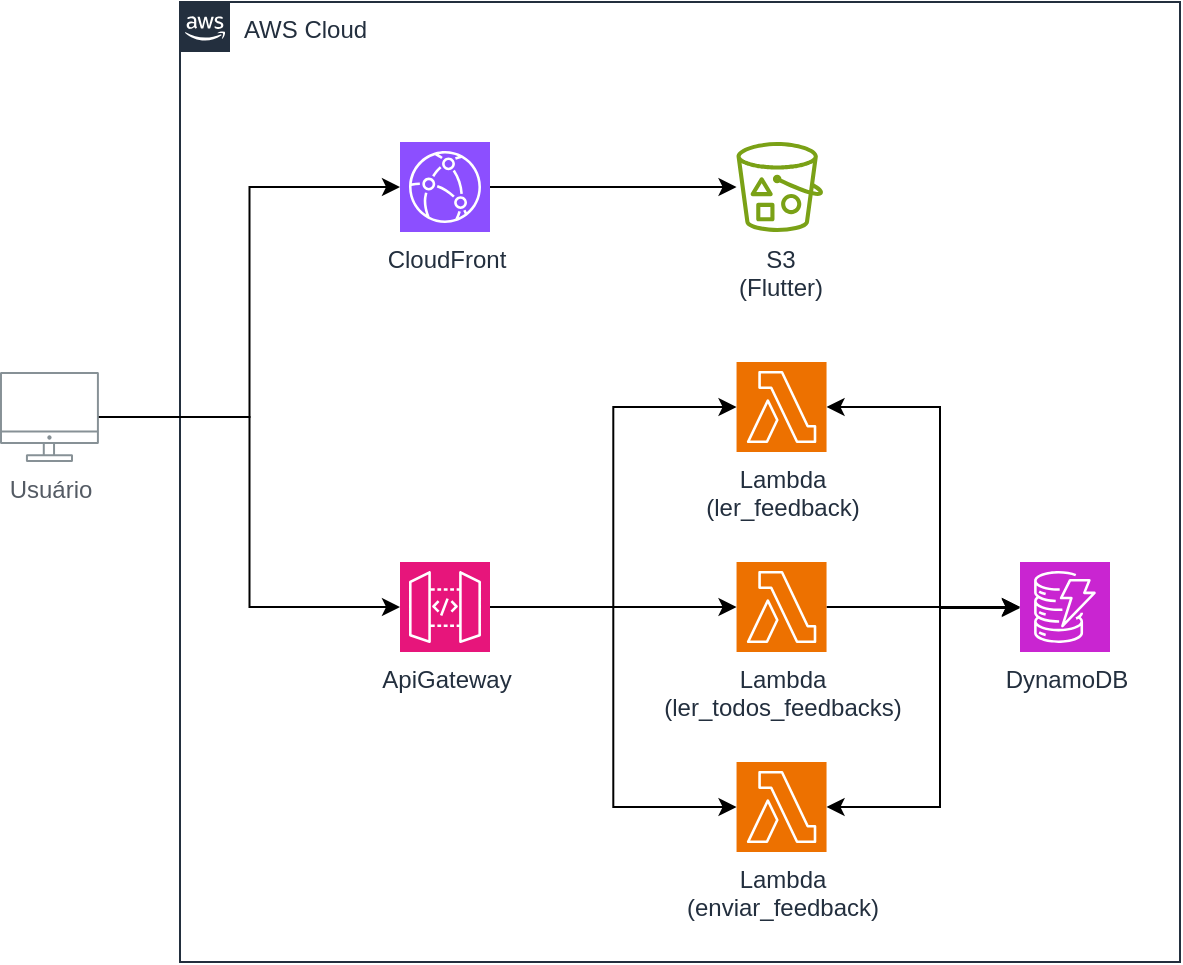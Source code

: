 <mxfile version="22.1.5" type="google">
  <diagram name="Página-1" id="NIw71iqLUoSIaNHsiA6v">
    <mxGraphModel dx="1434" dy="822" grid="0" gridSize="10" guides="1" tooltips="1" connect="1" arrows="1" fold="1" page="1" pageScale="1" pageWidth="827" pageHeight="1169" math="0" shadow="0">
      <root>
        <mxCell id="0" />
        <mxCell id="1" parent="0" />
        <mxCell id="jXrsaV16BRQiqqE_KaRA-1" value="AWS Cloud" style="points=[[0,0],[0.25,0],[0.5,0],[0.75,0],[1,0],[1,0.25],[1,0.5],[1,0.75],[1,1],[0.75,1],[0.5,1],[0.25,1],[0,1],[0,0.75],[0,0.5],[0,0.25]];outlineConnect=0;gradientColor=none;html=1;whiteSpace=wrap;fontSize=12;fontStyle=0;container=0;pointerEvents=0;collapsible=0;recursiveResize=0;shape=mxgraph.aws4.group;grIcon=mxgraph.aws4.group_aws_cloud_alt;strokeColor=#232F3E;fillColor=none;verticalAlign=top;align=left;spacingLeft=30;fontColor=#232F3E;dashed=0;" vertex="1" parent="1">
          <mxGeometry x="210" y="400" width="500" height="480" as="geometry" />
        </mxCell>
        <mxCell id="jXrsaV16BRQiqqE_KaRA-4" value="ApiGateway" style="sketch=0;points=[[0,0,0],[0.25,0,0],[0.5,0,0],[0.75,0,0],[1,0,0],[0,1,0],[0.25,1,0],[0.5,1,0],[0.75,1,0],[1,1,0],[0,0.25,0],[0,0.5,0],[0,0.75,0],[1,0.25,0],[1,0.5,0],[1,0.75,0]];outlineConnect=0;fontColor=#232F3E;fillColor=#E7157B;strokeColor=#ffffff;dashed=0;verticalLabelPosition=bottom;verticalAlign=top;align=center;html=1;fontSize=12;fontStyle=0;aspect=fixed;shape=mxgraph.aws4.resourceIcon;resIcon=mxgraph.aws4.api_gateway;" vertex="1" parent="1">
          <mxGeometry x="320" y="680" width="45" height="45" as="geometry" />
        </mxCell>
        <mxCell id="jXrsaV16BRQiqqE_KaRA-13" style="edgeStyle=orthogonalEdgeStyle;rounded=0;orthogonalLoop=1;jettySize=auto;html=1;" edge="1" parent="1" source="jXrsaV16BRQiqqE_KaRA-5" target="jXrsaV16BRQiqqE_KaRA-8">
          <mxGeometry relative="1" as="geometry" />
        </mxCell>
        <mxCell id="jXrsaV16BRQiqqE_KaRA-5" value="Lambda&lt;br&gt;(ler_todos_feedbacks)" style="sketch=0;points=[[0,0,0],[0.25,0,0],[0.5,0,0],[0.75,0,0],[1,0,0],[0,1,0],[0.25,1,0],[0.5,1,0],[0.75,1,0],[1,1,0],[0,0.25,0],[0,0.5,0],[0,0.75,0],[1,0.25,0],[1,0.5,0],[1,0.75,0]];outlineConnect=0;fontColor=#232F3E;fillColor=#ED7100;strokeColor=#ffffff;dashed=0;verticalLabelPosition=bottom;verticalAlign=top;align=center;html=1;fontSize=12;fontStyle=0;aspect=fixed;shape=mxgraph.aws4.resourceIcon;resIcon=mxgraph.aws4.lambda;" vertex="1" parent="1">
          <mxGeometry x="488.27" y="680" width="45" height="45" as="geometry" />
        </mxCell>
        <mxCell id="jXrsaV16BRQiqqE_KaRA-17" style="edgeStyle=orthogonalEdgeStyle;rounded=0;orthogonalLoop=1;jettySize=auto;html=1;" edge="1" parent="1" source="jXrsaV16BRQiqqE_KaRA-3" target="jXrsaV16BRQiqqE_KaRA-2">
          <mxGeometry relative="1" as="geometry" />
        </mxCell>
        <mxCell id="jXrsaV16BRQiqqE_KaRA-3" value="CloudFront" style="sketch=0;points=[[0,0,0],[0.25,0,0],[0.5,0,0],[0.75,0,0],[1,0,0],[0,1,0],[0.25,1,0],[0.5,1,0],[0.75,1,0],[1,1,0],[0,0.25,0],[0,0.5,0],[0,0.75,0],[1,0.25,0],[1,0.5,0],[1,0.75,0]];outlineConnect=0;fontColor=#232F3E;fillColor=#8C4FFF;strokeColor=#ffffff;dashed=0;verticalLabelPosition=bottom;verticalAlign=top;align=center;html=1;fontSize=12;fontStyle=0;aspect=fixed;shape=mxgraph.aws4.resourceIcon;resIcon=mxgraph.aws4.cloudfront;" vertex="1" parent="1">
          <mxGeometry x="320" y="470" width="45" height="45" as="geometry" />
        </mxCell>
        <mxCell id="jXrsaV16BRQiqqE_KaRA-2" value="S3&lt;br&gt;(Flutter)" style="sketch=0;outlineConnect=0;fontColor=#232F3E;gradientColor=none;fillColor=#7AA116;strokeColor=none;dashed=0;verticalLabelPosition=bottom;verticalAlign=top;align=center;html=1;fontSize=12;fontStyle=0;aspect=fixed;pointerEvents=1;shape=mxgraph.aws4.bucket_with_objects;" vertex="1" parent="1">
          <mxGeometry x="488.27" y="470" width="43.27" height="45" as="geometry" />
        </mxCell>
        <mxCell id="jXrsaV16BRQiqqE_KaRA-7" value="Lambda&lt;br&gt;(enviar_feedback)" style="sketch=0;points=[[0,0,0],[0.25,0,0],[0.5,0,0],[0.75,0,0],[1,0,0],[0,1,0],[0.25,1,0],[0.5,1,0],[0.75,1,0],[1,1,0],[0,0.25,0],[0,0.5,0],[0,0.75,0],[1,0.25,0],[1,0.5,0],[1,0.75,0]];outlineConnect=0;fontColor=#232F3E;fillColor=#ED7100;strokeColor=#ffffff;dashed=0;verticalLabelPosition=bottom;verticalAlign=top;align=center;html=1;fontSize=12;fontStyle=0;aspect=fixed;shape=mxgraph.aws4.resourceIcon;resIcon=mxgraph.aws4.lambda;" vertex="1" parent="1">
          <mxGeometry x="488.27" y="780" width="45" height="45" as="geometry" />
        </mxCell>
        <mxCell id="jXrsaV16BRQiqqE_KaRA-8" value="DynamoDB" style="sketch=0;points=[[0,0,0],[0.25,0,0],[0.5,0,0],[0.75,0,0],[1,0,0],[0,1,0],[0.25,1,0],[0.5,1,0],[0.75,1,0],[1,1,0],[0,0.25,0],[0,0.5,0],[0,0.75,0],[1,0.25,0],[1,0.5,0],[1,0.75,0]];outlineConnect=0;fontColor=#232F3E;fillColor=#C925D1;strokeColor=#ffffff;dashed=0;verticalLabelPosition=bottom;verticalAlign=top;align=center;html=1;fontSize=12;fontStyle=0;aspect=fixed;shape=mxgraph.aws4.resourceIcon;resIcon=mxgraph.aws4.dynamodb;" vertex="1" parent="1">
          <mxGeometry x="630" y="680" width="45" height="45" as="geometry" />
        </mxCell>
        <mxCell id="jXrsaV16BRQiqqE_KaRA-12" style="edgeStyle=orthogonalEdgeStyle;rounded=0;orthogonalLoop=1;jettySize=auto;html=1;startArrow=classic;startFill=1;" edge="1" parent="1" source="jXrsaV16BRQiqqE_KaRA-6" target="jXrsaV16BRQiqqE_KaRA-8">
          <mxGeometry relative="1" as="geometry">
            <Array as="points">
              <mxPoint x="590" y="603" />
              <mxPoint x="590" y="703" />
            </Array>
          </mxGeometry>
        </mxCell>
        <mxCell id="jXrsaV16BRQiqqE_KaRA-6" value="Lambda&lt;br&gt;(ler_feedback)" style="sketch=0;points=[[0,0,0],[0.25,0,0],[0.5,0,0],[0.75,0,0],[1,0,0],[0,1,0],[0.25,1,0],[0.5,1,0],[0.75,1,0],[1,1,0],[0,0.25,0],[0,0.5,0],[0,0.75,0],[1,0.25,0],[1,0.5,0],[1,0.75,0]];outlineConnect=0;fontColor=#232F3E;fillColor=#ED7100;strokeColor=#ffffff;dashed=0;verticalLabelPosition=bottom;verticalAlign=top;align=center;html=1;fontSize=12;fontStyle=0;aspect=fixed;shape=mxgraph.aws4.resourceIcon;resIcon=mxgraph.aws4.lambda;" vertex="1" parent="1">
          <mxGeometry x="488.27" y="580" width="45" height="45" as="geometry" />
        </mxCell>
        <mxCell id="jXrsaV16BRQiqqE_KaRA-9" style="edgeStyle=orthogonalEdgeStyle;rounded=0;orthogonalLoop=1;jettySize=auto;html=1;entryX=0;entryY=0.5;entryDx=0;entryDy=0;entryPerimeter=0;" edge="1" parent="1" source="jXrsaV16BRQiqqE_KaRA-4" target="jXrsaV16BRQiqqE_KaRA-6">
          <mxGeometry relative="1" as="geometry" />
        </mxCell>
        <mxCell id="jXrsaV16BRQiqqE_KaRA-10" style="edgeStyle=orthogonalEdgeStyle;rounded=0;orthogonalLoop=1;jettySize=auto;html=1;entryX=0;entryY=0.5;entryDx=0;entryDy=0;entryPerimeter=0;" edge="1" parent="1" source="jXrsaV16BRQiqqE_KaRA-4" target="jXrsaV16BRQiqqE_KaRA-5">
          <mxGeometry relative="1" as="geometry" />
        </mxCell>
        <mxCell id="jXrsaV16BRQiqqE_KaRA-11" style="edgeStyle=orthogonalEdgeStyle;rounded=0;orthogonalLoop=1;jettySize=auto;html=1;entryX=0;entryY=0.5;entryDx=0;entryDy=0;entryPerimeter=0;" edge="1" parent="1" source="jXrsaV16BRQiqqE_KaRA-4" target="jXrsaV16BRQiqqE_KaRA-7">
          <mxGeometry relative="1" as="geometry" />
        </mxCell>
        <mxCell id="jXrsaV16BRQiqqE_KaRA-14" style="edgeStyle=orthogonalEdgeStyle;rounded=0;orthogonalLoop=1;jettySize=auto;html=1;entryX=0;entryY=0.5;entryDx=0;entryDy=0;entryPerimeter=0;startArrow=classic;startFill=1;" edge="1" parent="1" source="jXrsaV16BRQiqqE_KaRA-7" target="jXrsaV16BRQiqqE_KaRA-8">
          <mxGeometry relative="1" as="geometry">
            <Array as="points">
              <mxPoint x="590" y="803" />
              <mxPoint x="590" y="703" />
            </Array>
          </mxGeometry>
        </mxCell>
        <mxCell id="jXrsaV16BRQiqqE_KaRA-15" value="Usuário" style="sketch=0;outlineConnect=0;gradientColor=none;fontColor=#545B64;strokeColor=none;fillColor=#879196;dashed=0;verticalLabelPosition=bottom;verticalAlign=top;align=center;html=1;fontSize=12;fontStyle=0;aspect=fixed;shape=mxgraph.aws4.illustration_desktop;pointerEvents=1" vertex="1" parent="1">
          <mxGeometry x="120" y="585" width="49.45" height="45" as="geometry" />
        </mxCell>
        <mxCell id="jXrsaV16BRQiqqE_KaRA-16" style="edgeStyle=orthogonalEdgeStyle;rounded=0;orthogonalLoop=1;jettySize=auto;html=1;entryX=0;entryY=0.5;entryDx=0;entryDy=0;entryPerimeter=0;" edge="1" parent="1" source="jXrsaV16BRQiqqE_KaRA-15" target="jXrsaV16BRQiqqE_KaRA-3">
          <mxGeometry relative="1" as="geometry" />
        </mxCell>
        <mxCell id="jXrsaV16BRQiqqE_KaRA-18" style="edgeStyle=orthogonalEdgeStyle;rounded=0;orthogonalLoop=1;jettySize=auto;html=1;entryX=0;entryY=0.5;entryDx=0;entryDy=0;entryPerimeter=0;" edge="1" parent="1" source="jXrsaV16BRQiqqE_KaRA-15" target="jXrsaV16BRQiqqE_KaRA-4">
          <mxGeometry relative="1" as="geometry" />
        </mxCell>
      </root>
    </mxGraphModel>
  </diagram>
</mxfile>
